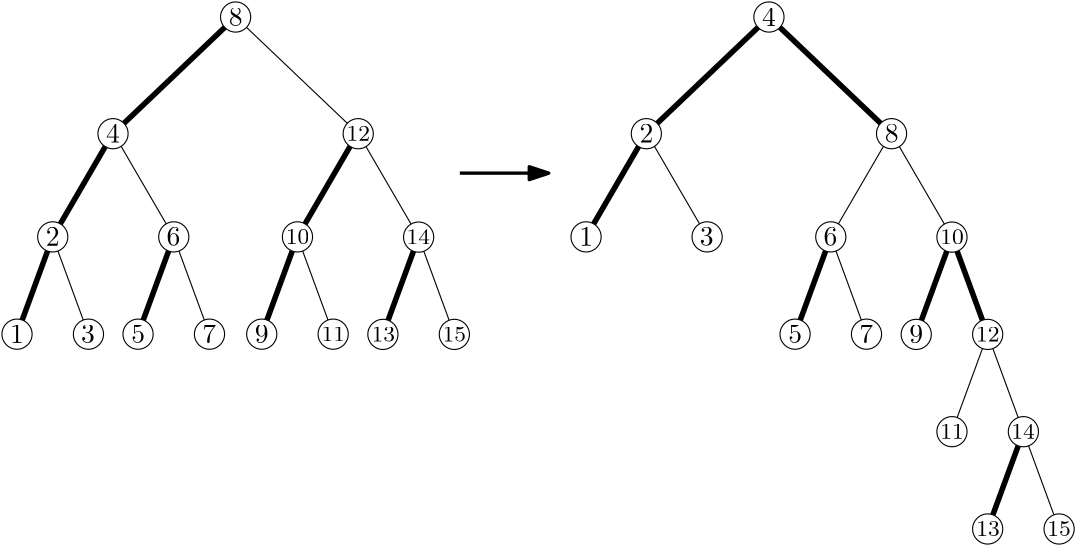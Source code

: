<?xml version="1.0"?>
<!DOCTYPE ipe SYSTEM "ipe.dtd">
<ipe version="70206" creator="Ipe 7.2.7">
<info created="D:20211218033626" modified="D:20220130135854"/>
<ipestyle name="basic">
<symbol name="arrow/arc(spx)">
<path stroke="sym-stroke" fill="sym-stroke" pen="sym-pen">
0 0 m
-1 0.333 l
-1 -0.333 l
h
</path>
</symbol>
<symbol name="arrow/farc(spx)">
<path stroke="sym-stroke" fill="white" pen="sym-pen">
0 0 m
-1 0.333 l
-1 -0.333 l
h
</path>
</symbol>
<symbol name="arrow/ptarc(spx)">
<path stroke="sym-stroke" fill="sym-stroke" pen="sym-pen">
0 0 m
-1 0.333 l
-0.8 0 l
-1 -0.333 l
h
</path>
</symbol>
<symbol name="arrow/fptarc(spx)">
<path stroke="sym-stroke" fill="white" pen="sym-pen">
0 0 m
-1 0.333 l
-0.8 0 l
-1 -0.333 l
h
</path>
</symbol>
<symbol name="mark/circle(sx)" transformations="translations">
<path fill="sym-stroke">
0.6 0 0 0.6 0 0 e
0.4 0 0 0.4 0 0 e
</path>
</symbol>
<symbol name="mark/disk(sx)" transformations="translations">
<path fill="sym-stroke">
0.6 0 0 0.6 0 0 e
</path>
</symbol>
<symbol name="mark/fdisk(sfx)" transformations="translations">
<group>
<path fill="sym-fill">
0.5 0 0 0.5 0 0 e
</path>
<path fill="sym-stroke" fillrule="eofill">
0.6 0 0 0.6 0 0 e
0.4 0 0 0.4 0 0 e
</path>
</group>
</symbol>
<symbol name="mark/box(sx)" transformations="translations">
<path fill="sym-stroke" fillrule="eofill">
-0.6 -0.6 m
0.6 -0.6 l
0.6 0.6 l
-0.6 0.6 l
h
-0.4 -0.4 m
0.4 -0.4 l
0.4 0.4 l
-0.4 0.4 l
h
</path>
</symbol>
<symbol name="mark/square(sx)" transformations="translations">
<path fill="sym-stroke">
-0.6 -0.6 m
0.6 -0.6 l
0.6 0.6 l
-0.6 0.6 l
h
</path>
</symbol>
<symbol name="mark/fsquare(sfx)" transformations="translations">
<group>
<path fill="sym-fill">
-0.5 -0.5 m
0.5 -0.5 l
0.5 0.5 l
-0.5 0.5 l
h
</path>
<path fill="sym-stroke" fillrule="eofill">
-0.6 -0.6 m
0.6 -0.6 l
0.6 0.6 l
-0.6 0.6 l
h
-0.4 -0.4 m
0.4 -0.4 l
0.4 0.4 l
-0.4 0.4 l
h
</path>
</group>
</symbol>
<symbol name="mark/cross(sx)" transformations="translations">
<group>
<path fill="sym-stroke">
-0.43 -0.57 m
0.57 0.43 l
0.43 0.57 l
-0.57 -0.43 l
h
</path>
<path fill="sym-stroke">
-0.43 0.57 m
0.57 -0.43 l
0.43 -0.57 l
-0.57 0.43 l
h
</path>
</group>
</symbol>
<symbol name="arrow/fnormal(spx)">
<path stroke="sym-stroke" fill="white" pen="sym-pen">
0 0 m
-1 0.333 l
-1 -0.333 l
h
</path>
</symbol>
<symbol name="arrow/pointed(spx)">
<path stroke="sym-stroke" fill="sym-stroke" pen="sym-pen">
0 0 m
-1 0.333 l
-0.8 0 l
-1 -0.333 l
h
</path>
</symbol>
<symbol name="arrow/fpointed(spx)">
<path stroke="sym-stroke" fill="white" pen="sym-pen">
0 0 m
-1 0.333 l
-0.8 0 l
-1 -0.333 l
h
</path>
</symbol>
<symbol name="arrow/linear(spx)">
<path stroke="sym-stroke" pen="sym-pen">
-1 0.333 m
0 0 l
-1 -0.333 l
</path>
</symbol>
<symbol name="arrow/fdouble(spx)">
<path stroke="sym-stroke" fill="white" pen="sym-pen">
0 0 m
-1 0.333 l
-1 -0.333 l
h
-1 0 m
-2 0.333 l
-2 -0.333 l
h
</path>
</symbol>
<symbol name="arrow/double(spx)">
<path stroke="sym-stroke" fill="sym-stroke" pen="sym-pen">
0 0 m
-1 0.333 l
-1 -0.333 l
h
-1 0 m
-2 0.333 l
-2 -0.333 l
h
</path>
</symbol>
<pen name="heavier" value="0.8"/>
<pen name="fat" value="1.2"/>
<pen name="ultrafat" value="2"/>
<symbolsize name="large" value="5"/>
<symbolsize name="small" value="2"/>
<symbolsize name="tiny" value="1.1"/>
<arrowsize name="large" value="10"/>
<arrowsize name="small" value="5"/>
<arrowsize name="tiny" value="3"/>
<color name="red" value="1 0 0"/>
<color name="green" value="0 1 0"/>
<color name="blue" value="0 0 1"/>
<color name="yellow" value="1 1 0"/>
<color name="orange" value="1 0.647 0"/>
<color name="gold" value="1 0.843 0"/>
<color name="purple" value="0.627 0.125 0.941"/>
<color name="gray" value="0.745"/>
<color name="brown" value="0.647 0.165 0.165"/>
<color name="navy" value="0 0 0.502"/>
<color name="pink" value="1 0.753 0.796"/>
<color name="seagreen" value="0.18 0.545 0.341"/>
<color name="turquoise" value="0.251 0.878 0.816"/>
<color name="violet" value="0.933 0.51 0.933"/>
<color name="darkblue" value="0 0 0.545"/>
<color name="darkcyan" value="0 0.545 0.545"/>
<color name="darkgray" value="0.663"/>
<color name="darkgreen" value="0 0.392 0"/>
<color name="darkmagenta" value="0.545 0 0.545"/>
<color name="darkorange" value="1 0.549 0"/>
<color name="darkred" value="0.545 0 0"/>
<color name="lightblue" value="0.678 0.847 0.902"/>
<color name="lightcyan" value="0.878 1 1"/>
<color name="lightgray" value="0.827"/>
<color name="lightgreen" value="0.565 0.933 0.565"/>
<color name="lightyellow" value="1 1 0.878"/>
<dashstyle name="dashed" value="[4] 0"/>
<dashstyle name="dotted" value="[1 3] 0"/>
<dashstyle name="dash dotted" value="[4 2 1 2] 0"/>
<dashstyle name="dash dot dotted" value="[4 2 1 2 1 2] 0"/>
<textsize name="large" value="\large"/>
<textsize name="Large" value="\Large"/>
<textsize name="LARGE" value="\LARGE"/>
<textsize name="huge" value="\huge"/>
<textsize name="Huge" value="\Huge"/>
<textsize name="small" value="\small"/>
<textsize name="footnote" value="\footnotesize"/>
<textsize name="tiny" value="\tiny"/>
<textstyle name="center" begin="\begin{center}" end="\end{center}"/>
<textstyle name="itemize" begin="\begin{itemize}" end="\end{itemize}"/>
<textstyle name="item" begin="\begin{itemize}\item{}" end="\end{itemize}"/>
<gridsize name="4 pts" value="4"/>
<gridsize name="8 pts (~3 mm)" value="8"/>
<gridsize name="16 pts (~6 mm)" value="16"/>
<gridsize name="32 pts (~12 mm)" value="32"/>
<gridsize name="10 pts (~3.5 mm)" value="10"/>
<gridsize name="20 pts (~7 mm)" value="20"/>
<gridsize name="14 pts (~5 mm)" value="14"/>
<gridsize name="28 pts (~10 mm)" value="28"/>
<gridsize name="56 pts (~20 mm)" value="56"/>
<anglesize name="90 deg" value="90"/>
<anglesize name="60 deg" value="60"/>
<anglesize name="45 deg" value="45"/>
<anglesize name="30 deg" value="30"/>
<anglesize name="22.5 deg" value="22.5"/>
<opacity name="10%" value="0.1"/>
<opacity name="30%" value="0.3"/>
<opacity name="50%" value="0.5"/>
<opacity name="75%" value="0.75"/>
<tiling name="falling" angle="-60" step="4" width="1"/>
<tiling name="rising" angle="30" step="4" width="1"/>
</ipestyle>
<page>
<layer name="alpha"/>
<view layers="alpha" active="alpha"/>
<path layer="alpha" matrix="-0.339266 0 0 0.339266 286.575 527.366" stroke="black">
16 0 0 16 128 704 e
</path>
<text matrix="1 0 0 1 177.057 -24.8557" pos="63.6018 787.855" stroke="black" type="label" width="4.981" height="6.42" depth="0" valign="baseline" style="math">4</text>
<path matrix="0.339266 0 0 0.339266 287.999 527.366" stroke="black">
16 0 0 16 128 704 e
</path>
<text matrix="1 0 0 1 263.589 -24.2137" pos="63.6018 787.855" stroke="black" type="label" width="8.468" height="5.136" depth="0" valign="baseline" size="footnote" style="math">12</text>
<path stroke="black">
327.493 769.951 m
291.219 804.469 l
</path>
<path stroke="black" pen="ultrafat">
283.355 804.469 m
247.081 769.951 l
</path>
<path matrix="-0.339266 0 0 0.339266 330.713 569.368" stroke="black">
16 0 0 16 128 704 e
</path>
<text matrix="1 0 0 1 252.796 69.0013" pos="32 736" stroke="black" type="label" width="4.981" height="6.42" depth="0" valign="baseline" style="math">8</text>
<path matrix="-0.339266 0 0 0.339266 264.877 490.22" stroke="black">
16 0 0 16 128 704 e
</path>
<text matrix="1 0 0 1 155.359 -62.002" pos="63.6018 787.855" stroke="black" type="label" width="4.981" height="6.42" depth="0" valign="baseline" style="math">2</text>
<path matrix="-0.339266 0 0 0.339266 252.019 455.195" stroke="black">
16 0 0 16 128 704 e
</path>
<text matrix="1 0 0 1 142.501 -97.0264" pos="63.6018 787.855" stroke="black" type="label" width="4.981" height="6.42" depth="0" valign="baseline" style="math">1</text>
<path matrix="0.339266 0 0 0.339266 190.883 455.195" stroke="black">
16 0 0 16 128 704 e
</path>
<text matrix="1 0 0 1 168.067 -97.0264" pos="63.6018 787.855" stroke="black" type="label" width="4.981" height="6.42" depth="0" valign="baseline" style="math">3</text>
<path stroke="black" pen="ultrafat">
240.397 761.638 m
224.181 733.755 l
</path>
<path stroke="black">
232.439 699.134 m
223.322 723.967 l
</path>
<path stroke="black" pen="ultrafat">
210.464 699.134 m
219.581 723.967 l
</path>
<path matrix="-0.339266 0 0 0.339266 352.977 490.22" stroke="black">
16 0 0 16 128 704 e
</path>
<text matrix="1 0 0 1 241.715 -61.3597" pos="63.6018 787.855" stroke="black" type="label" width="8.468" height="5.136" depth="0" valign="baseline" size="footnote" style="math">10</text>
<path matrix="-0.339266 0 0 0.339266 340.119 455.195" stroke="black">
16 0 0 16 128 704 e
</path>
<text matrix="1 0 0 1 230.601 -97.0263" pos="63.6018 787.855" stroke="black" type="label" width="4.981" height="6.42" depth="0" valign="baseline" style="math">9</text>
<path matrix="0.339266 0 0 0.339266 278.983 455.195" stroke="black">
16 0 0 16 128 704 e
</path>
<text matrix="1 0 0 1 254.573 -96.3847" pos="63.6018 787.855" stroke="black" type="label" width="8.468" height="5.136" depth="0" valign="baseline" size="footnote" style="math">11</text>
<path matrix="1 0 0 1 88.1 0.000008" stroke="black" pen="ultrafat">
240.397 761.638 m
224.181 733.755 l
</path>
<path matrix="1 0 0 1 88.1 0.000008" stroke="black">
232.439 699.134 m
223.322 723.967 l
</path>
<path matrix="1 0 0 1 88.1 0.000008" stroke="black" pen="ultrafat">
210.464 699.134 m
219.581 723.967 l
</path>
<path matrix="0.339266 0 0 0.339266 221.597 490.22" stroke="black">
16 0 0 16 128 704 e
</path>
<text matrix="1 0 0 1 198.781 -62.002" pos="63.6018 787.855" stroke="black" type="label" width="4.981" height="6.42" depth="0" valign="baseline" style="math">6</text>
<path matrix="0.339266 0 0 0.339266 234.455 455.195" stroke="black">
16 0 0 16 128 704 e
</path>
<text matrix="1 0 0 1 211.639 -97.0263" pos="63.6018 787.855" stroke="black" type="label" width="4.981" height="6.42" depth="0" valign="baseline" style="math">7</text>
<path matrix="-0.339266 0 0 0.339266 295.591 455.195" stroke="black">
16 0 0 16 128 704 e
</path>
<text matrix="1 0 0 1 186.072 -97.0263" pos="63.6018 787.855" stroke="black" type="label" width="4.981" height="6.42" depth="0" valign="baseline" style="math">5</text>
<path matrix="-1 0 0 1 486.474 0.000008" stroke="black">
240.397 761.638 m
224.181 733.755 l
</path>
<path matrix="-1 0 0 1 486.474 0.000008" stroke="black" pen="ultrafat">
232.439 699.134 m
223.322 723.967 l
</path>
<path matrix="-1 0 0 1 486.474 0.000008" stroke="black">
210.464 699.134 m
219.581 723.967 l
</path>
<path matrix="0.339266 0 0 0.339266 309.743 490.14" stroke="black">
16 0 0 16 128 704 e
</path>
<text matrix="1 0 0 1 285.184 -61.4398" pos="63.6018 787.855" stroke="black" type="label" width="8.468" height="5.136" depth="0" valign="baseline" size="footnote" style="math">14</text>
<path matrix="0.339266 0 0 0.339266 322.601 455.115" stroke="black">
16 0 0 16 128 704 e
</path>
<text matrix="1 0 0 1 298.191 -96.4648" pos="63.6018 787.855" stroke="black" type="label" width="8.468" height="5.136" depth="0" valign="baseline" size="footnote" style="math">15</text>
<path matrix="-0.339266 0 0 0.339266 383.737 455.115" stroke="black">
16 0 0 16 128 704 e
</path>
<text matrix="1 0 0 1 272.624 -96.4648" pos="63.6018 787.855" stroke="black" type="label" width="8.468" height="5.136" depth="0" valign="baseline" size="footnote" style="math">13</text>
<path matrix="-1 0 0 1 574.62 -0.0800749" stroke="black">
240.397 761.638 m
224.181 733.755 l
</path>
<path matrix="-1 0 0 1 574.62 -0.0800749" stroke="black" pen="ultrafat">
232.439 699.134 m
223.322 723.967 l
</path>
<path matrix="-1 0 0 1 574.62 -0.0800749" stroke="black">
210.464 699.134 m
219.581 723.967 l
</path>
<path matrix="-0.339266 0 0 0.339266 478.575 527.366" stroke="black">
16 0 0 16 128 704 e
</path>
<path matrix="1 0 0 1 192 0" stroke="black" pen="ultrafat">
327.493 769.951 m
291.219 804.469 l
</path>
<path matrix="1 0 0 1 192 0" stroke="black" pen="ultrafat">
283.355 804.469 m
247.081 769.951 l
</path>
<path matrix="-0.339266 0 0 0.339266 522.713 569.368" stroke="black">
16 0 0 16 128 704 e
</path>
<path matrix="-0.339266 0 0 0.339266 456.877 490.22" stroke="black">
16 0 0 16 128 704 e
</path>
<path matrix="1 0 0 1 192 0" stroke="black" pen="ultrafat">
240.397 761.638 m
224.181 733.755 l
</path>
<path matrix="1 0 0 1 280.1 0.000008" stroke="black">
240.397 761.638 m
224.181 733.755 l
</path>
<path matrix="1 0 0 1 280.1 0.000008" stroke="black">
232.439 699.134 m
223.322 723.967 l
</path>
<path matrix="1 0 0 1 280.1 0.000008" stroke="black" pen="ultrafat">
210.464 699.134 m
219.581 723.967 l
</path>
<path matrix="0.339266 0 0 0.339266 413.597 490.22" stroke="black">
16 0 0 16 128 704 e
</path>
<path matrix="-1 0 0 1 678.474 0.000008" stroke="black">
240.397 761.638 m
224.181 733.755 l
</path>
<path matrix="0.339266 0 0 0.339266 501.743 490.14" stroke="black">
16 0 0 16 128 704 e
</path>
<path matrix="-1 0 0 1 766.62 -0.0800749" stroke="black">
240.397 761.638 m
224.181 733.755 l
</path>
<path matrix="-1 0 0 1 766.62 -0.0800749" stroke="black" pen="ultrafat">
232.439 699.134 m
223.322 723.967 l
</path>
<path matrix="-1 0 0 1 766.62 -0.0800749" stroke="black" pen="ultrafat">
210.464 699.134 m
219.581 723.967 l
</path>
<path matrix="-1 0 0 1 779.478 -35.1055" stroke="black">
232.439 699.134 m
223.322 723.967 l
</path>
<path matrix="-1 0 0 1 779.478 -35.1055" stroke="black">
210.464 699.134 m
219.581 723.967 l
</path>
<path matrix="0.339266 0 0 0.339266 540.317 385.064" stroke="black">
16 0 0 16 128 704 e
</path>
<text matrix="1 0 0 1 515.907 -166.516" pos="63.6018 787.855" stroke="black" type="label" width="8.468" height="5.136" depth="0" valign="baseline" size="footnote" style="math">15</text>
<path matrix="-0.339266 0 0 0.339266 601.453 385.064" stroke="black">
16 0 0 16 128 704 e
</path>
<text matrix="1 0 0 1 490.34 -166.516" pos="63.6018 787.855" stroke="black" type="label" width="8.468" height="5.136" depth="0" valign="baseline" size="footnote" style="math">13</text>
<path matrix="-1 0 0 1 792.336 -70.1313" stroke="black" pen="ultrafat">
232.439 699.134 m
223.322 723.967 l
</path>
<path matrix="-1 0 0 1 792.336 -70.1313" stroke="black">
210.464 699.134 m
219.581 723.967 l
</path>
<text matrix="1 0 0 1 347.359 -62.0021" pos="63.6018 787.855" stroke="black" type="label" width="4.981" height="6.42" depth="0" valign="baseline" style="math">1</text>
<text matrix="1 0 0 1 369.057 -24.8557" pos="63.6018 787.855" stroke="black" type="label" width="4.981" height="6.42" depth="0" valign="baseline" style="math">2</text>
<text matrix="1 0 0 1 390.781 -62.0011" pos="63.6018 787.855" stroke="black" type="label" width="4.981" height="6.42" depth="0" valign="baseline" style="math">3</text>
<text matrix="1 0 0 1 413.195 17.1466" pos="63.6018 787.855" stroke="black" type="label" width="4.981" height="6.42" depth="0" valign="baseline" style="math">4</text>
<path matrix="0.339266 0 0 0.339266 458.125 490.22" stroke="black">
16 0 0 16 128 704 e
</path>
<text matrix="1 0 0 1 435.309 -62.0017" pos="63.6018 787.855" stroke="black" type="label" width="4.981" height="6.42" depth="0" valign="baseline" style="math">6</text>
<path matrix="-0.339266 0 0 0.339266 532.119 455.195" stroke="black">
16 0 0 16 128 704 e
</path>
<text matrix="1 0 0 1 422.6 -97.026" pos="63.6018 787.855" stroke="black" type="label" width="4.981" height="6.42" depth="0" valign="baseline" style="math">5</text>
<path matrix="0.339266 0 0 0.339266 470.983 455.195" stroke="black">
16 0 0 16 128 704 e
</path>
<text matrix="1 0 0 1 448.167 -97.026" pos="63.6018 787.855" stroke="black" type="label" width="4.981" height="6.42" depth="0" valign="baseline" style="math">7</text>
<path matrix="-0.339266 0 0 0.339266 566.851 527.366" stroke="black">
16 0 0 16 128 704 e
</path>
<text matrix="1 0 0 1 488.934 26.9996" pos="32 736" stroke="black" type="label" width="4.981" height="6.42" depth="0" valign="baseline" style="math">8</text>
<path matrix="-0.339266 0 0 0.339266 575.737 455.115" stroke="black">
16 0 0 16 128 704 e
</path>
<text matrix="1 0 0 1 466.219 -97.106" pos="63.6018 787.855" stroke="black" type="label" width="4.981" height="6.42" depth="0" valign="baseline" style="math">9</text>
<text matrix="1 0 0 1 477.333 -61.4394" pos="63.6018 787.855" stroke="black" type="label" width="8.468" height="5.136" depth="0" valign="baseline" size="footnote" style="math">10</text>
<path matrix="0.339266 0 0 0.339266 514.601 455.115" stroke="black">
16 0 0 16 128 704 e
</path>
<text matrix="1 0 0 1 490.191 -96.4644" pos="63.6018 787.855" stroke="black" type="label" width="8.468" height="5.136" depth="0" valign="baseline" size="footnote" style="math">12</text>
<path matrix="0.339266 0 0 0.339266 527.459 420.089" stroke="black">
16 0 0 16 128 704 e
</path>
<text matrix="1 0 0 1 502.9 -131.491" pos="63.6018 787.855" stroke="black" type="label" width="8.468" height="5.136" depth="0" valign="baseline" size="footnote" style="math">14</text>
<path matrix="0.339266 0 0 0.339266 501.743 420.09" stroke="black">
16 0 0 16 128 704 e
</path>
<text matrix="1 0 0 1 477.333 -131.49" pos="63.6018 787.855" stroke="black" type="label" width="8.468" height="5.136" depth="0" valign="baseline" size="footnote" style="math">11</text>
<path stroke="black" pen="fat" arrow="normal/normal">
368 752 m
400 752 l
</path>
</page>
</ipe>
